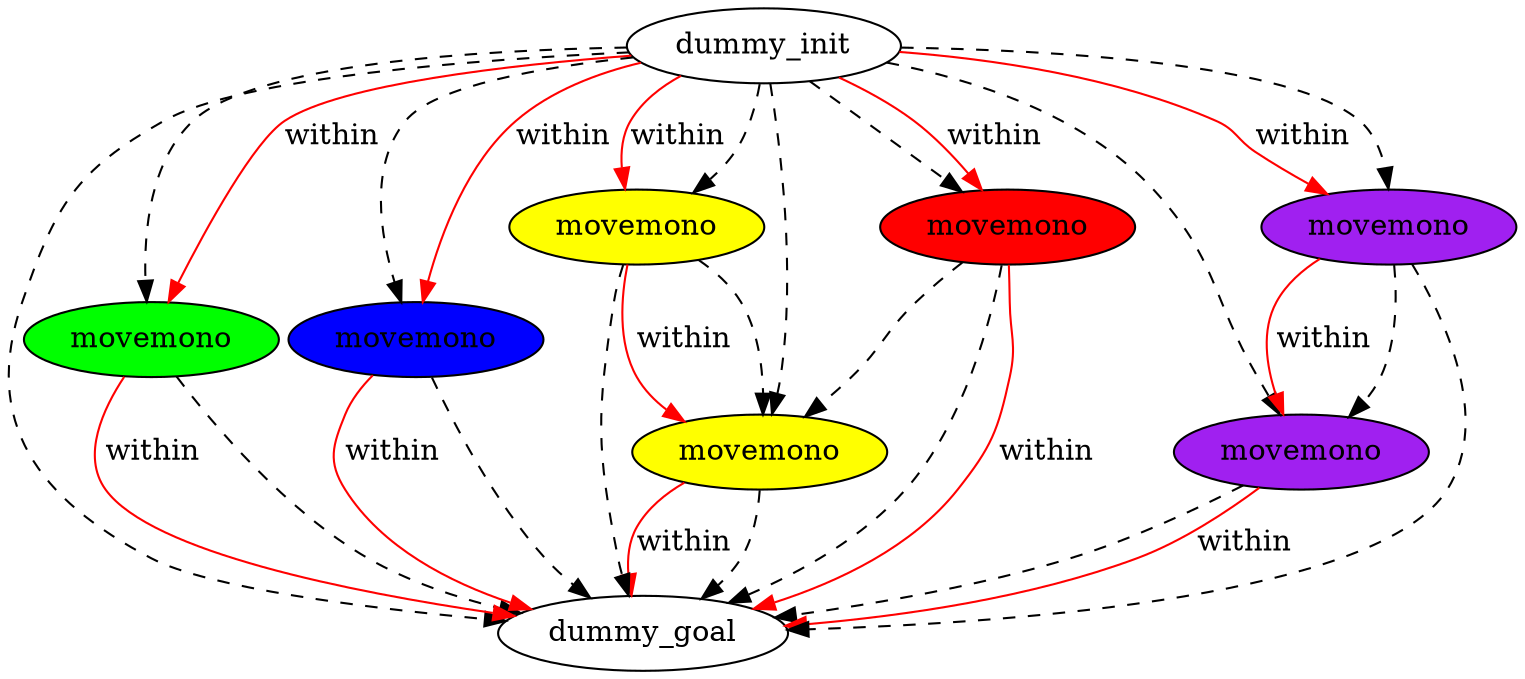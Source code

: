 digraph {
	"3d1fd7c0-4424-41ec-9342-4e7c0922d88d" [label=dummy_init fillcolor=white style=filled]
	"4684833e-19dd-3b90-8839-c8e410db5fdc" [label=dummy_goal fillcolor=white style=filled]
	"29a099de-aa10-e595-8ee2-51809fb109a3" [label=movemono fillcolor=green style=filled]
	"bba95ec4-fef4-3c9c-2484-557f454a8e82" [label=movemono fillcolor=blue style=filled]
	"9826a55f-555f-2bf4-1b67-8ec1a65e883b" [label=movemono fillcolor=yellow style=filled]
	"8513176c-1efc-1c94-e141-10b69a920655" [label=movemono fillcolor=yellow style=filled]
	"f5b79271-a10d-b956-0634-caf6950506dd" [label=movemono fillcolor=purple style=filled]
	"8a60b332-99fb-38a9-0d2d-ba723b06dd82" [label=movemono fillcolor=purple style=filled]
	"70c0a4f6-1065-2764-f40b-077950640ae6" [label=movemono fillcolor=red style=filled]
	"8a60b332-99fb-38a9-0d2d-ba723b06dd82" -> "f5b79271-a10d-b956-0634-caf6950506dd" [color=black style=dashed]
	"3d1fd7c0-4424-41ec-9342-4e7c0922d88d" -> "9826a55f-555f-2bf4-1b67-8ec1a65e883b" [color=black style=dashed]
	"8a60b332-99fb-38a9-0d2d-ba723b06dd82" -> "4684833e-19dd-3b90-8839-c8e410db5fdc" [color=black style=dashed]
	"bba95ec4-fef4-3c9c-2484-557f454a8e82" -> "4684833e-19dd-3b90-8839-c8e410db5fdc" [color=black style=dashed]
	"3d1fd7c0-4424-41ec-9342-4e7c0922d88d" -> "8a60b332-99fb-38a9-0d2d-ba723b06dd82" [color=black style=dashed]
	"8513176c-1efc-1c94-e141-10b69a920655" -> "4684833e-19dd-3b90-8839-c8e410db5fdc" [color=black style=dashed]
	"3d1fd7c0-4424-41ec-9342-4e7c0922d88d" -> "70c0a4f6-1065-2764-f40b-077950640ae6" [color=black style=dashed]
	"29a099de-aa10-e595-8ee2-51809fb109a3" -> "4684833e-19dd-3b90-8839-c8e410db5fdc" [color=black style=dashed]
	"70c0a4f6-1065-2764-f40b-077950640ae6" -> "9826a55f-555f-2bf4-1b67-8ec1a65e883b" [color=black style=dashed]
	"3d1fd7c0-4424-41ec-9342-4e7c0922d88d" -> "f5b79271-a10d-b956-0634-caf6950506dd" [color=black style=dashed]
	"3d1fd7c0-4424-41ec-9342-4e7c0922d88d" -> "4684833e-19dd-3b90-8839-c8e410db5fdc" [color=black style=dashed]
	"9826a55f-555f-2bf4-1b67-8ec1a65e883b" -> "4684833e-19dd-3b90-8839-c8e410db5fdc" [color=black style=dashed]
	"3d1fd7c0-4424-41ec-9342-4e7c0922d88d" -> "bba95ec4-fef4-3c9c-2484-557f454a8e82" [color=black style=dashed]
	"3d1fd7c0-4424-41ec-9342-4e7c0922d88d" -> "8513176c-1efc-1c94-e141-10b69a920655" [color=black style=dashed]
	"8513176c-1efc-1c94-e141-10b69a920655" -> "9826a55f-555f-2bf4-1b67-8ec1a65e883b" [color=black style=dashed]
	"3d1fd7c0-4424-41ec-9342-4e7c0922d88d" -> "29a099de-aa10-e595-8ee2-51809fb109a3" [color=black style=dashed]
	"70c0a4f6-1065-2764-f40b-077950640ae6" -> "4684833e-19dd-3b90-8839-c8e410db5fdc" [color=black style=dashed]
	"f5b79271-a10d-b956-0634-caf6950506dd" -> "4684833e-19dd-3b90-8839-c8e410db5fdc" [color=black style=dashed]
	"29a099de-aa10-e595-8ee2-51809fb109a3" -> "4684833e-19dd-3b90-8839-c8e410db5fdc" [label=within color=red]
	"3d1fd7c0-4424-41ec-9342-4e7c0922d88d" -> "29a099de-aa10-e595-8ee2-51809fb109a3" [label=within color=red]
	"3d1fd7c0-4424-41ec-9342-4e7c0922d88d" -> "bba95ec4-fef4-3c9c-2484-557f454a8e82" [label=within color=red]
	"70c0a4f6-1065-2764-f40b-077950640ae6" -> "4684833e-19dd-3b90-8839-c8e410db5fdc" [label=within color=red]
	"3d1fd7c0-4424-41ec-9342-4e7c0922d88d" -> "8a60b332-99fb-38a9-0d2d-ba723b06dd82" [label=within color=red]
	"8513176c-1efc-1c94-e141-10b69a920655" -> "9826a55f-555f-2bf4-1b67-8ec1a65e883b" [label=within color=red]
	"f5b79271-a10d-b956-0634-caf6950506dd" -> "4684833e-19dd-3b90-8839-c8e410db5fdc" [label=within color=red]
	"bba95ec4-fef4-3c9c-2484-557f454a8e82" -> "4684833e-19dd-3b90-8839-c8e410db5fdc" [label=within color=red]
	"8a60b332-99fb-38a9-0d2d-ba723b06dd82" -> "f5b79271-a10d-b956-0634-caf6950506dd" [label=within color=red]
	"3d1fd7c0-4424-41ec-9342-4e7c0922d88d" -> "70c0a4f6-1065-2764-f40b-077950640ae6" [label=within color=red]
	"9826a55f-555f-2bf4-1b67-8ec1a65e883b" -> "4684833e-19dd-3b90-8839-c8e410db5fdc" [label=within color=red]
	"3d1fd7c0-4424-41ec-9342-4e7c0922d88d" -> "8513176c-1efc-1c94-e141-10b69a920655" [label=within color=red]
}

